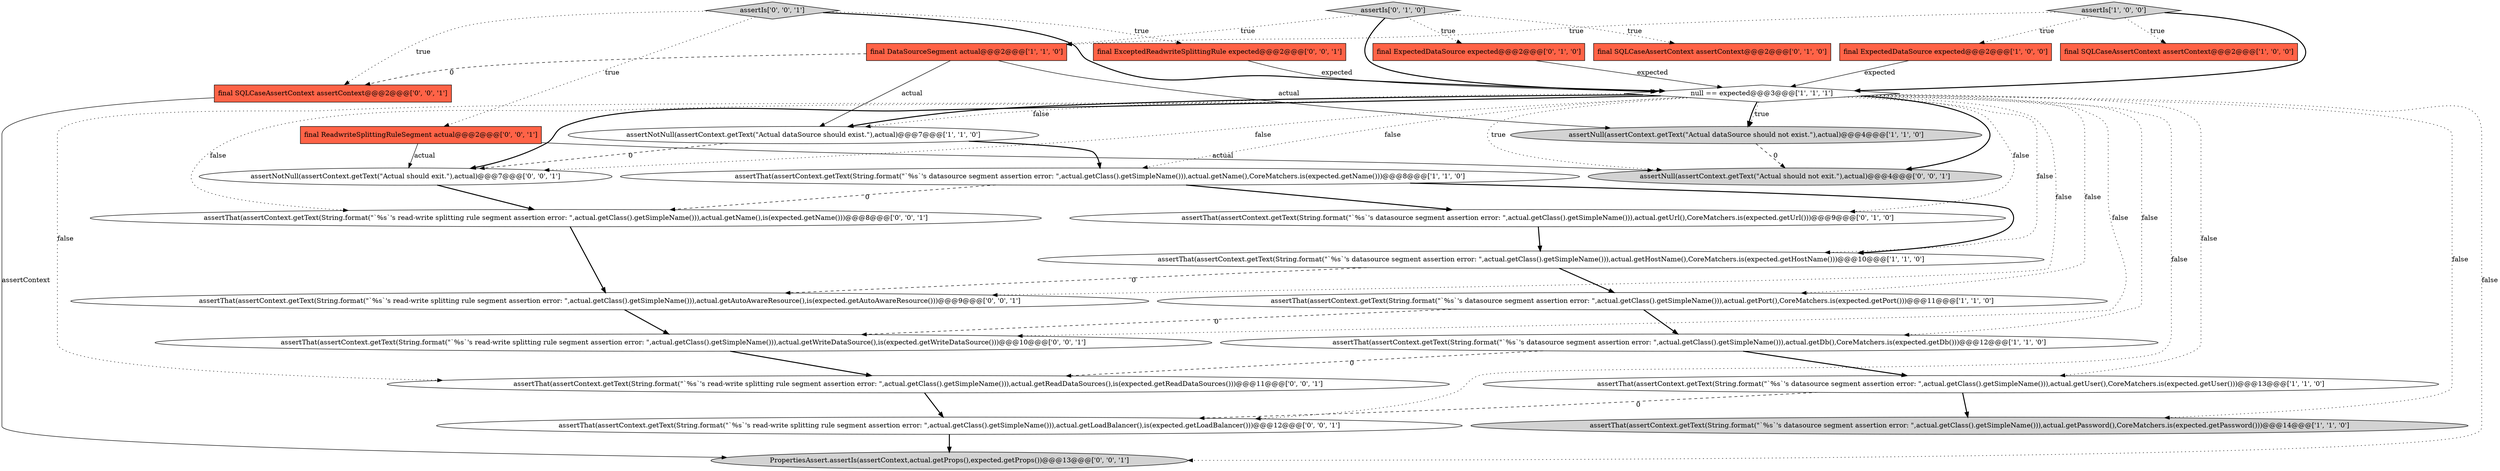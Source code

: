 digraph {
25 [style = filled, label = "assertIs['0', '0', '1']", fillcolor = lightgray, shape = diamond image = "AAA0AAABBB3BBB"];
27 [style = filled, label = "assertThat(assertContext.getText(String.format(\"`%s`'s read-write splitting rule segment assertion error: \",actual.getClass().getSimpleName())),actual.getWriteDataSource(),is(expected.getWriteDataSource()))@@@10@@@['0', '0', '1']", fillcolor = white, shape = ellipse image = "AAA0AAABBB3BBB"];
22 [style = filled, label = "assertThat(assertContext.getText(String.format(\"`%s`'s read-write splitting rule segment assertion error: \",actual.getClass().getSimpleName())),actual.getLoadBalancer(),is(expected.getLoadBalancer()))@@@12@@@['0', '0', '1']", fillcolor = white, shape = ellipse image = "AAA0AAABBB3BBB"];
3 [style = filled, label = "assertThat(assertContext.getText(String.format(\"`%s`'s datasource segment assertion error: \",actual.getClass().getSimpleName())),actual.getName(),CoreMatchers.is(expected.getName()))@@@8@@@['1', '1', '0']", fillcolor = white, shape = ellipse image = "AAA0AAABBB1BBB"];
9 [style = filled, label = "final ExpectedDataSource expected@@@2@@@['1', '0', '0']", fillcolor = tomato, shape = box image = "AAA0AAABBB1BBB"];
14 [style = filled, label = "final SQLCaseAssertContext assertContext@@@2@@@['0', '1', '0']", fillcolor = tomato, shape = box image = "AAA0AAABBB2BBB"];
19 [style = filled, label = "assertThat(assertContext.getText(String.format(\"`%s`'s read-write splitting rule segment assertion error: \",actual.getClass().getSimpleName())),actual.getReadDataSources(),is(expected.getReadDataSources()))@@@11@@@['0', '0', '1']", fillcolor = white, shape = ellipse image = "AAA0AAABBB3BBB"];
6 [style = filled, label = "assertThat(assertContext.getText(String.format(\"`%s`'s datasource segment assertion error: \",actual.getClass().getSimpleName())),actual.getUser(),CoreMatchers.is(expected.getUser()))@@@13@@@['1', '1', '0']", fillcolor = white, shape = ellipse image = "AAA0AAABBB1BBB"];
2 [style = filled, label = "assertThat(assertContext.getText(String.format(\"`%s`'s datasource segment assertion error: \",actual.getClass().getSimpleName())),actual.getDb(),CoreMatchers.is(expected.getDb()))@@@12@@@['1', '1', '0']", fillcolor = white, shape = ellipse image = "AAA0AAABBB1BBB"];
10 [style = filled, label = "final DataSourceSegment actual@@@2@@@['1', '1', '0']", fillcolor = tomato, shape = box image = "AAA0AAABBB1BBB"];
24 [style = filled, label = "assertThat(assertContext.getText(String.format(\"`%s`'s read-write splitting rule segment assertion error: \",actual.getClass().getSimpleName())),actual.getAutoAwareResource(),is(expected.getAutoAwareResource()))@@@9@@@['0', '0', '1']", fillcolor = white, shape = ellipse image = "AAA0AAABBB3BBB"];
11 [style = filled, label = "null == expected@@@3@@@['1', '1', '1']", fillcolor = white, shape = diamond image = "AAA0AAABBB1BBB"];
16 [style = filled, label = "assertThat(assertContext.getText(String.format(\"`%s`'s datasource segment assertion error: \",actual.getClass().getSimpleName())),actual.getUrl(),CoreMatchers.is(expected.getUrl()))@@@9@@@['0', '1', '0']", fillcolor = white, shape = ellipse image = "AAA1AAABBB2BBB"];
28 [style = filled, label = "assertNull(assertContext.getText(\"Actual should not exit.\"),actual)@@@4@@@['0', '0', '1']", fillcolor = lightgray, shape = ellipse image = "AAA0AAABBB3BBB"];
5 [style = filled, label = "assertThat(assertContext.getText(String.format(\"`%s`'s datasource segment assertion error: \",actual.getClass().getSimpleName())),actual.getPort(),CoreMatchers.is(expected.getPort()))@@@11@@@['1', '1', '0']", fillcolor = white, shape = ellipse image = "AAA0AAABBB1BBB"];
7 [style = filled, label = "assertThat(assertContext.getText(String.format(\"`%s`'s datasource segment assertion error: \",actual.getClass().getSimpleName())),actual.getHostName(),CoreMatchers.is(expected.getHostName()))@@@10@@@['1', '1', '0']", fillcolor = white, shape = ellipse image = "AAA0AAABBB1BBB"];
1 [style = filled, label = "assertNotNull(assertContext.getText(\"Actual dataSource should exist.\"),actual)@@@7@@@['1', '1', '0']", fillcolor = white, shape = ellipse image = "AAA0AAABBB1BBB"];
8 [style = filled, label = "assertIs['1', '0', '0']", fillcolor = lightgray, shape = diamond image = "AAA0AAABBB1BBB"];
23 [style = filled, label = "final ReadwriteSplittingRuleSegment actual@@@2@@@['0', '0', '1']", fillcolor = tomato, shape = box image = "AAA0AAABBB3BBB"];
4 [style = filled, label = "assertNull(assertContext.getText(\"Actual dataSource should not exist.\"),actual)@@@4@@@['1', '1', '0']", fillcolor = lightgray, shape = ellipse image = "AAA0AAABBB1BBB"];
17 [style = filled, label = "assertNotNull(assertContext.getText(\"Actual should exit.\"),actual)@@@7@@@['0', '0', '1']", fillcolor = white, shape = ellipse image = "AAA0AAABBB3BBB"];
20 [style = filled, label = "PropertiesAssert.assertIs(assertContext,actual.getProps(),expected.getProps())@@@13@@@['0', '0', '1']", fillcolor = lightgray, shape = ellipse image = "AAA0AAABBB3BBB"];
15 [style = filled, label = "final ExpectedDataSource expected@@@2@@@['0', '1', '0']", fillcolor = tomato, shape = box image = "AAA0AAABBB2BBB"];
26 [style = filled, label = "final SQLCaseAssertContext assertContext@@@2@@@['0', '0', '1']", fillcolor = tomato, shape = box image = "AAA0AAABBB3BBB"];
21 [style = filled, label = "final ExceptedReadwriteSplittingRule expected@@@2@@@['0', '0', '1']", fillcolor = tomato, shape = box image = "AAA0AAABBB3BBB"];
0 [style = filled, label = "final SQLCaseAssertContext assertContext@@@2@@@['1', '0', '0']", fillcolor = tomato, shape = box image = "AAA0AAABBB1BBB"];
18 [style = filled, label = "assertThat(assertContext.getText(String.format(\"`%s`'s read-write splitting rule segment assertion error: \",actual.getClass().getSimpleName())),actual.getName(),is(expected.getName()))@@@8@@@['0', '0', '1']", fillcolor = white, shape = ellipse image = "AAA0AAABBB3BBB"];
12 [style = filled, label = "assertThat(assertContext.getText(String.format(\"`%s`'s datasource segment assertion error: \",actual.getClass().getSimpleName())),actual.getPassword(),CoreMatchers.is(expected.getPassword()))@@@14@@@['1', '1', '0']", fillcolor = lightgray, shape = ellipse image = "AAA0AAABBB1BBB"];
13 [style = filled, label = "assertIs['0', '1', '0']", fillcolor = lightgray, shape = diamond image = "AAA0AAABBB2BBB"];
8->10 [style = dotted, label="true"];
5->2 [style = bold, label=""];
11->18 [style = dotted, label="false"];
10->26 [style = dashed, label="0"];
11->4 [style = bold, label=""];
23->28 [style = solid, label="actual"];
7->24 [style = dashed, label="0"];
4->28 [style = dashed, label="0"];
17->18 [style = bold, label=""];
18->24 [style = bold, label=""];
9->11 [style = solid, label="expected"];
25->21 [style = dotted, label="true"];
13->10 [style = dotted, label="true"];
19->22 [style = bold, label=""];
11->1 [style = bold, label=""];
11->24 [style = dotted, label="false"];
25->26 [style = dotted, label="true"];
11->28 [style = dotted, label="true"];
11->6 [style = dotted, label="false"];
11->17 [style = bold, label=""];
3->7 [style = bold, label=""];
22->20 [style = bold, label=""];
11->7 [style = dotted, label="false"];
5->27 [style = dashed, label="0"];
6->22 [style = dashed, label="0"];
23->17 [style = solid, label="actual"];
11->20 [style = dotted, label="false"];
11->27 [style = dotted, label="false"];
25->11 [style = bold, label=""];
10->4 [style = solid, label="actual"];
11->1 [style = dotted, label="false"];
8->11 [style = bold, label=""];
21->11 [style = solid, label="expected"];
2->19 [style = dashed, label="0"];
13->11 [style = bold, label=""];
1->3 [style = bold, label=""];
11->3 [style = dotted, label="false"];
10->1 [style = solid, label="actual"];
11->5 [style = dotted, label="false"];
11->22 [style = dotted, label="false"];
6->12 [style = bold, label=""];
3->18 [style = dashed, label="0"];
11->12 [style = dotted, label="false"];
11->4 [style = dotted, label="true"];
7->5 [style = bold, label=""];
2->6 [style = bold, label=""];
13->15 [style = dotted, label="true"];
16->7 [style = bold, label=""];
27->19 [style = bold, label=""];
24->27 [style = bold, label=""];
3->16 [style = bold, label=""];
15->11 [style = solid, label="expected"];
26->20 [style = solid, label="assertContext"];
11->19 [style = dotted, label="false"];
1->17 [style = dashed, label="0"];
11->28 [style = bold, label=""];
11->17 [style = dotted, label="false"];
11->16 [style = dotted, label="false"];
13->14 [style = dotted, label="true"];
25->23 [style = dotted, label="true"];
11->2 [style = dotted, label="false"];
8->0 [style = dotted, label="true"];
8->9 [style = dotted, label="true"];
}
